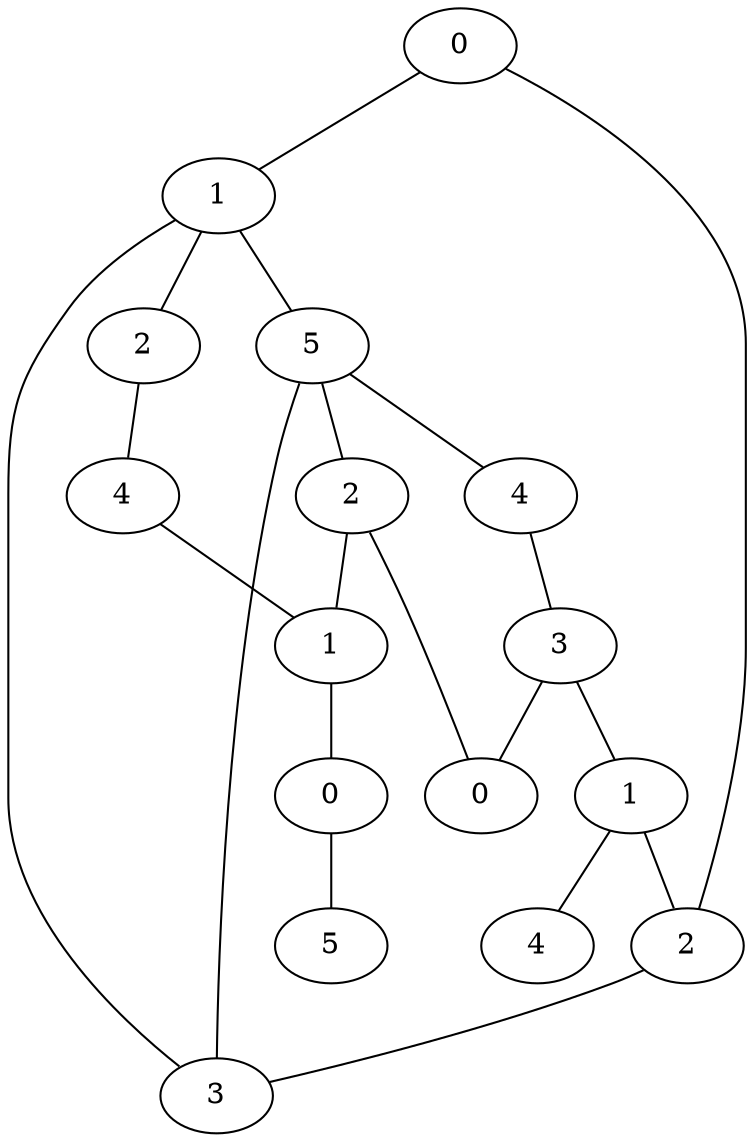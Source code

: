 strict graph {
	graph [bb="0,0,293.18,540"];
	node [label="\N"];
	0	[height=0.5,
		label=0,
		pos="201.18,522",
		width=0.75];
	1	[height=0.5,
		label=1,
		pos="102.18,450",
		width=0.75];
	0 -- 1	[pos="183.02,508.16 165.16,495.53 138.05,476.36 120.22,463.76"];
	13	[height=0.5,
		label=2,
		pos="265.18,90",
		width=0.75];
	0 -- 13	[pos="217.63,507.58 244.09,484.38 293.18,433.93 293.18,379 293.18,379 293.18,379 293.18,233 293.18,187.02 278.87,134.21 270.71,107.84"];
	2	[height=0.5,
		label=2,
		pos="66.182,378",
		width=0.75];
	1 -- 2	[pos="93.832,432.76 88.016,421.46 80.292,406.44 74.486,395.15"];
	9	[height=0.5,
		label=5,
		pos="147.18,378",
		width=0.75];
	1 -- 9	[pos="112.39,433.12 119.76,421.66 129.66,406.26 137.01,394.82"];
	14	[height=0.5,
		label=3,
		pos="111.18,18",
		width=0.75];
	1 -- 14	[pos="81.076,438.23 65.004,429.02 43.452,414.37 30.182,396 5.8193,362.28 1.1816,348.6 1.1816,307 1.1816,307 1.1816,307 1.1816,161 1.1816,\
120.55 -3.5449,104.76 20.182,72 36.698,49.198 66.274,34.65 87.22,26.677"];
	6	[height=0.5,
		label=4,
		pos="56.182,306",
		width=0.75];
	2 -- 6	[pos="63.71,359.7 62.16,348.85 60.17,334.92 58.625,324.1"];
	27	[height=0.5,
		label=1,
		pos="56.182,234",
		width=0.75];
	6 -- 27	[pos="56.182,287.7 56.182,276.85 56.182,262.92 56.182,252.1"];
	10	[height=0.5,
		label=4,
		pos="238.18,306",
		width=0.75];
	9 -- 10	[pos="164.3,363.83 180.46,351.4 204.59,332.84 220.83,320.35"];
	9 -- 14	[pos="140.07,360.3 129.58,334.11 111.18,281.54 111.18,235 111.18,235 111.18,235 111.18,161 111.18,116.13 111.18,63.289 111.18,36.489"];
	19	[height=0.5,
		label=2,
		pos="166.18,306",
		width=0.75];
	9 -- 19	[pos="151.78,360.05 154.77,349.05 158.65,334.76 161.62,323.79"];
	11	[height=0.5,
		label=3,
		pos="238.18,234",
		width=0.75];
	10 -- 11	[pos="238.18,287.7 238.18,276.85 238.18,262.92 238.18,252.1"];
	12	[height=0.5,
		label=1,
		pos="238.18,162",
		width=0.75];
	11 -- 12	[pos="238.18,215.7 238.18,204.85 238.18,190.92 238.18,180.1"];
	25	[height=0.5,
		label=0,
		pos="166.18,162",
		width=0.75];
	11 -- 25	[pos="223.26,218.5 210.91,206.48 193.43,189.49 181.08,177.49"];
	12 -- 13	[pos="244.72,144.05 248.96,133.05 254.47,118.76 258.71,107.79"];
	51	[height=0.5,
		label=4,
		pos="193.18,90",
		width=0.75];
	12 -- 51	[pos="227.97,145.12 220.61,133.66 210.71,118.26 203.35,106.82"];
	13 -- 14	[pos="243.51,78.685 238.8,76.463 233.83,74.14 229.18,72 195.93,56.685 157.19,39.386 133.42,28.838"];
	19 -- 25	[pos="166.18,287.59 166.18,260.19 166.18,207.32 166.18,180.11"];
	19 -- 27	[pos="147.02,292.81 126.83,279.96 95.229,259.85 75.123,247.05"];
	87	[height=0.5,
		label=0,
		pos="56.182,162",
		width=0.75];
	27 -- 87	[pos="56.182,215.7 56.182,204.85 56.182,190.92 56.182,180.1"];
	105	[height=0.5,
		label=5,
		pos="56.182,90",
		width=0.75];
	87 -- 105	[pos="56.182,143.7 56.182,132.85 56.182,118.92 56.182,108.1"];
}
